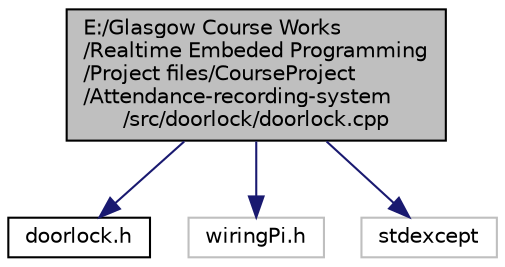 digraph "E:/Glasgow Course Works/Realtime Embeded Programming/Project files/CourseProject/Attendance-recording-system/src/doorlock/doorlock.cpp"
{
  edge [fontname="Helvetica",fontsize="10",labelfontname="Helvetica",labelfontsize="10"];
  node [fontname="Helvetica",fontsize="10",shape=record];
  Node1 [label="E:/Glasgow Course Works\l/Realtime Embeded Programming\l/Project files/CourseProject\l/Attendance-recording-system\l/src/doorlock/doorlock.cpp",height=0.2,width=0.4,color="black", fillcolor="grey75", style="filled", fontcolor="black"];
  Node1 -> Node2 [color="midnightblue",fontsize="10",style="solid",fontname="Helvetica"];
  Node2 [label="doorlock.h",height=0.2,width=0.4,color="black", fillcolor="white", style="filled",URL="$doorlock_8h.html"];
  Node1 -> Node3 [color="midnightblue",fontsize="10",style="solid",fontname="Helvetica"];
  Node3 [label="wiringPi.h",height=0.2,width=0.4,color="grey75", fillcolor="white", style="filled"];
  Node1 -> Node4 [color="midnightblue",fontsize="10",style="solid",fontname="Helvetica"];
  Node4 [label="stdexcept",height=0.2,width=0.4,color="grey75", fillcolor="white", style="filled"];
}
